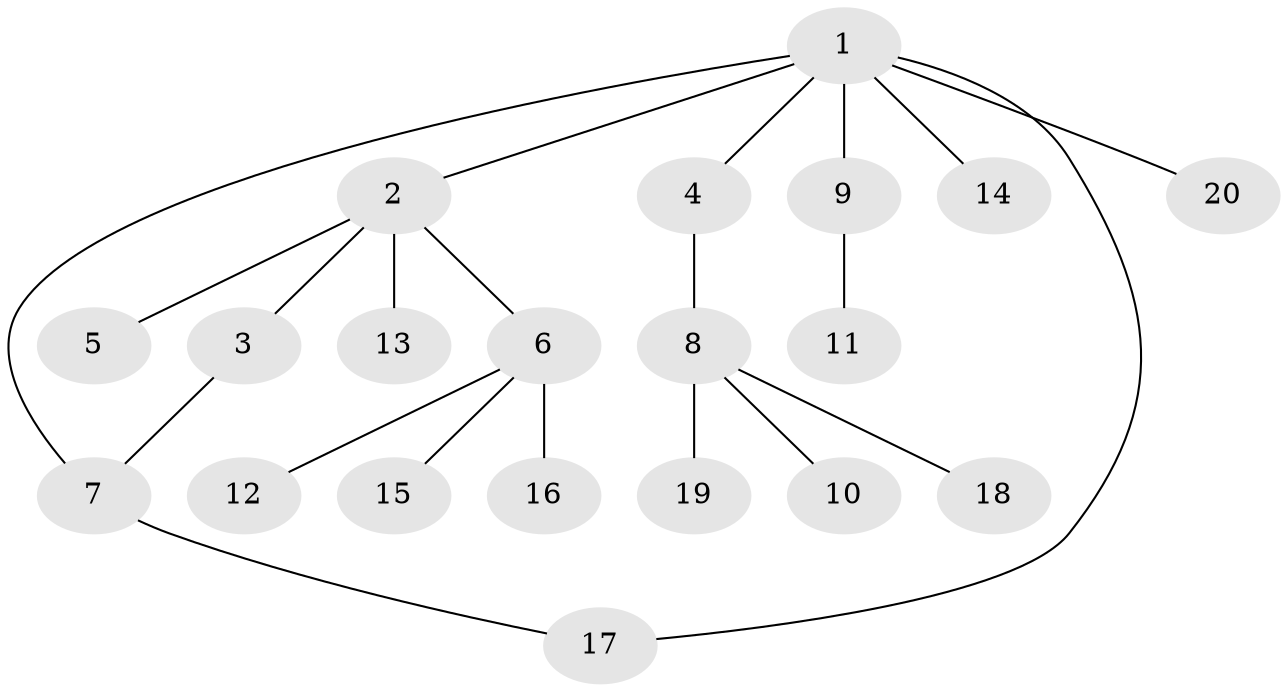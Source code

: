// Generated by graph-tools (version 1.1) at 2025/46/02/15/25 05:46:28]
// undirected, 20 vertices, 21 edges
graph export_dot {
graph [start="1"]
  node [color=gray90,style=filled];
  1;
  2;
  3;
  4;
  5;
  6;
  7;
  8;
  9;
  10;
  11;
  12;
  13;
  14;
  15;
  16;
  17;
  18;
  19;
  20;
  1 -- 2;
  1 -- 4;
  1 -- 7;
  1 -- 9;
  1 -- 14;
  1 -- 17;
  1 -- 20;
  2 -- 3;
  2 -- 5;
  2 -- 6;
  2 -- 13;
  3 -- 7;
  4 -- 8;
  6 -- 12;
  6 -- 15;
  6 -- 16;
  7 -- 17;
  8 -- 10;
  8 -- 18;
  8 -- 19;
  9 -- 11;
}
